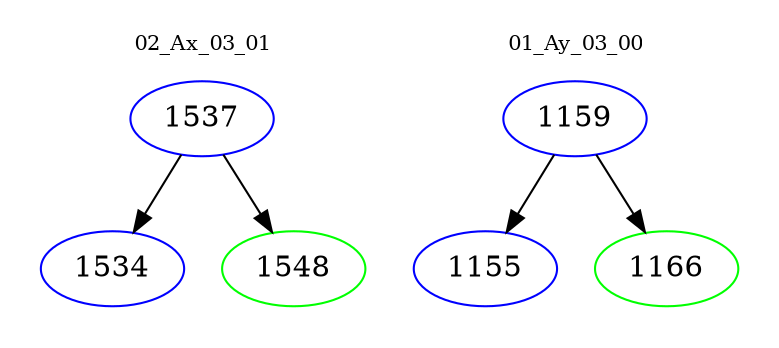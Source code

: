 digraph{
subgraph cluster_0 {
color = white
label = "02_Ax_03_01";
fontsize=10;
T0_1537 [label="1537", color="blue"]
T0_1537 -> T0_1534 [color="black"]
T0_1534 [label="1534", color="blue"]
T0_1537 -> T0_1548 [color="black"]
T0_1548 [label="1548", color="green"]
}
subgraph cluster_1 {
color = white
label = "01_Ay_03_00";
fontsize=10;
T1_1159 [label="1159", color="blue"]
T1_1159 -> T1_1155 [color="black"]
T1_1155 [label="1155", color="blue"]
T1_1159 -> T1_1166 [color="black"]
T1_1166 [label="1166", color="green"]
}
}
